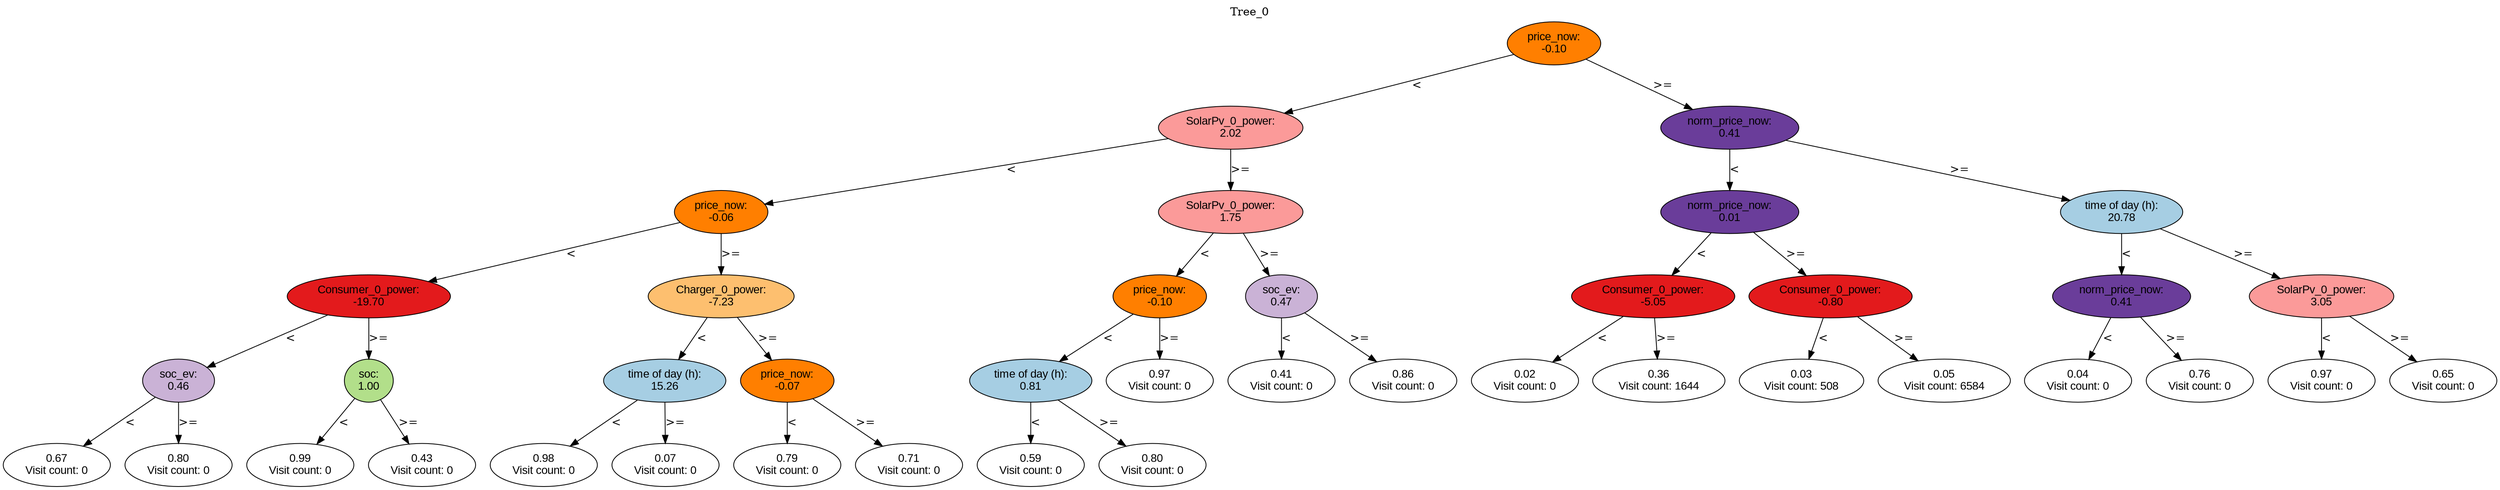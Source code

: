 digraph BST {
    node [fontname="Arial" style=filled colorscheme=paired12];
    0 [ label = "price_now:
-0.10" fillcolor=8];
    1 [ label = "SolarPv_0_power:
2.02" fillcolor=5];
    2 [ label = "price_now:
-0.06" fillcolor=8];
    3 [ label = "Consumer_0_power:
-19.70" fillcolor=6];
    4 [ label = "soc_ev:
0.46" fillcolor=9];
    5 [ label = "0.67
Visit count: 0" fillcolor=white];
    6 [ label = "0.80
Visit count: 0" fillcolor=white];
    7 [ label = "soc:
1.00" fillcolor=3];
    8 [ label = "0.99
Visit count: 0" fillcolor=white];
    9 [ label = "0.43
Visit count: 0" fillcolor=white];
    10 [ label = "Charger_0_power:
-7.23" fillcolor=7];
    11 [ label = "time of day (h):
15.26" fillcolor=1];
    12 [ label = "0.98
Visit count: 0" fillcolor=white];
    13 [ label = "0.07
Visit count: 0" fillcolor=white];
    14 [ label = "price_now:
-0.07" fillcolor=8];
    15 [ label = "0.79
Visit count: 0" fillcolor=white];
    16 [ label = "0.71
Visit count: 0" fillcolor=white];
    17 [ label = "SolarPv_0_power:
1.75" fillcolor=5];
    18 [ label = "price_now:
-0.10" fillcolor=8];
    19 [ label = "time of day (h):
0.81" fillcolor=1];
    20 [ label = "0.59
Visit count: 0" fillcolor=white];
    21 [ label = "0.80
Visit count: 0" fillcolor=white];
    22 [ label = "0.97
Visit count: 0" fillcolor=white];
    23 [ label = "soc_ev:
0.47" fillcolor=9];
    24 [ label = "0.41
Visit count: 0" fillcolor=white];
    25 [ label = "0.86
Visit count: 0" fillcolor=white];
    26 [ label = "norm_price_now:
0.41" fillcolor=10];
    27 [ label = "norm_price_now:
0.01" fillcolor=10];
    28 [ label = "Consumer_0_power:
-5.05" fillcolor=6];
    29 [ label = "0.02
Visit count: 0" fillcolor=white];
    30 [ label = "0.36
Visit count: 1644" fillcolor=white];
    31 [ label = "Consumer_0_power:
-0.80" fillcolor=6];
    32 [ label = "0.03
Visit count: 508" fillcolor=white];
    33 [ label = "0.05
Visit count: 6584" fillcolor=white];
    34 [ label = "time of day (h):
20.78" fillcolor=1];
    35 [ label = "norm_price_now:
0.41" fillcolor=10];
    36 [ label = "0.04
Visit count: 0" fillcolor=white];
    37 [ label = "0.76
Visit count: 0" fillcolor=white];
    38 [ label = "SolarPv_0_power:
3.05" fillcolor=5];
    39 [ label = "0.97
Visit count: 0" fillcolor=white];
    40 [ label = "0.65
Visit count: 0" fillcolor=white];

    0  -> 1[ label = "<"];
    0  -> 26[ label = ">="];
    1  -> 2[ label = "<"];
    1  -> 17[ label = ">="];
    2  -> 3[ label = "<"];
    2  -> 10[ label = ">="];
    3  -> 4[ label = "<"];
    3  -> 7[ label = ">="];
    4  -> 5[ label = "<"];
    4  -> 6[ label = ">="];
    7  -> 8[ label = "<"];
    7  -> 9[ label = ">="];
    10  -> 11[ label = "<"];
    10  -> 14[ label = ">="];
    11  -> 12[ label = "<"];
    11  -> 13[ label = ">="];
    14  -> 15[ label = "<"];
    14  -> 16[ label = ">="];
    17  -> 18[ label = "<"];
    17  -> 23[ label = ">="];
    18  -> 19[ label = "<"];
    18  -> 22[ label = ">="];
    19  -> 20[ label = "<"];
    19  -> 21[ label = ">="];
    23  -> 24[ label = "<"];
    23  -> 25[ label = ">="];
    26  -> 27[ label = "<"];
    26  -> 34[ label = ">="];
    27  -> 28[ label = "<"];
    27  -> 31[ label = ">="];
    28  -> 29[ label = "<"];
    28  -> 30[ label = ">="];
    31  -> 32[ label = "<"];
    31  -> 33[ label = ">="];
    34  -> 35[ label = "<"];
    34  -> 38[ label = ">="];
    35  -> 36[ label = "<"];
    35  -> 37[ label = ">="];
    38  -> 39[ label = "<"];
    38  -> 40[ label = ">="];

    labelloc="t";
    label="Tree_0";
}